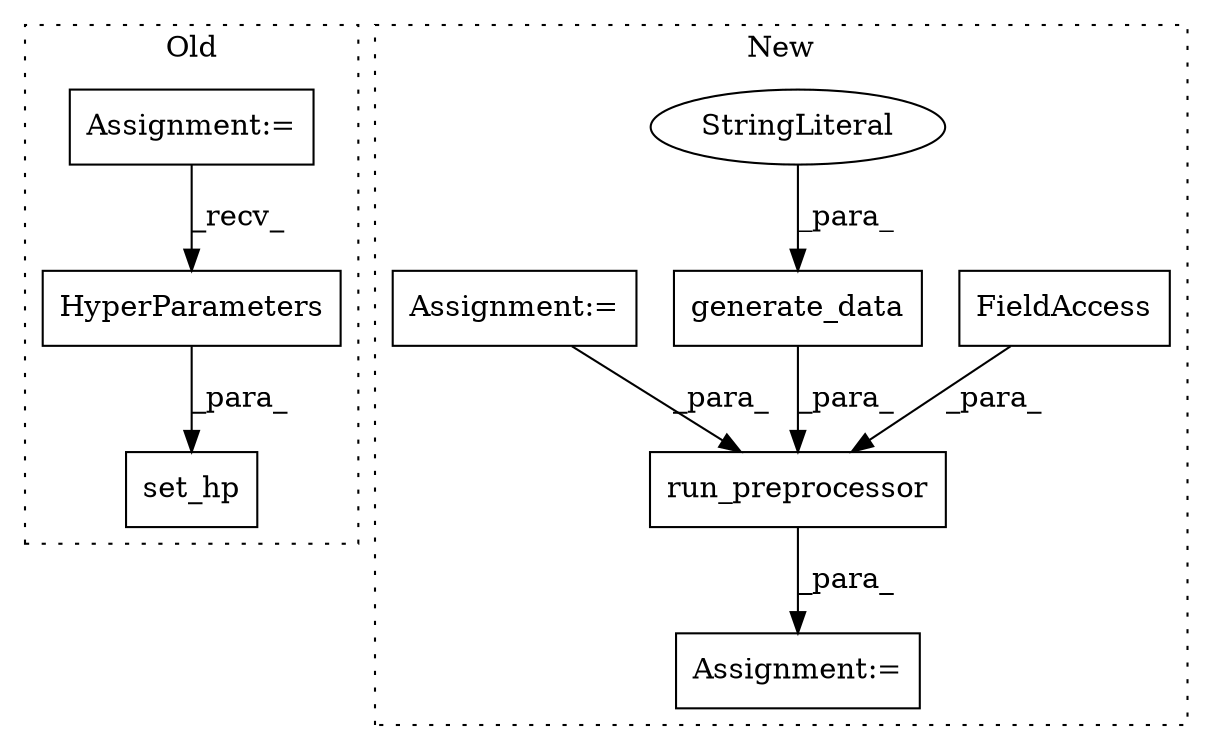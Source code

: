 digraph G {
subgraph cluster0 {
1 [label="HyperParameters" a="32" s="4519" l="17" shape="box"];
4 [label="set_hp" a="32" s="4550,4559" l="7,1" shape="box"];
8 [label="Assignment:=" a="7" s="4286" l="10" shape="box"];
label = "Old";
style="dotted";
}
subgraph cluster1 {
2 [label="generate_data" a="32" s="2994,3017" l="14,1" shape="box"];
3 [label="run_preprocessor" a="32" s="2918,3037" l="17,1" shape="box"];
5 [label="FieldAccess" a="22" s="3019" l="18" shape="box"];
6 [label="StringLiteral" a="45" s="3008" l="9" shape="ellipse"];
7 [label="Assignment:=" a="7" s="2917" l="1" shape="box"];
9 [label="Assignment:=" a="7" s="2868" l="1" shape="box"];
label = "New";
style="dotted";
}
1 -> 4 [label="_para_"];
2 -> 3 [label="_para_"];
3 -> 7 [label="_para_"];
5 -> 3 [label="_para_"];
6 -> 2 [label="_para_"];
8 -> 1 [label="_recv_"];
9 -> 3 [label="_para_"];
}